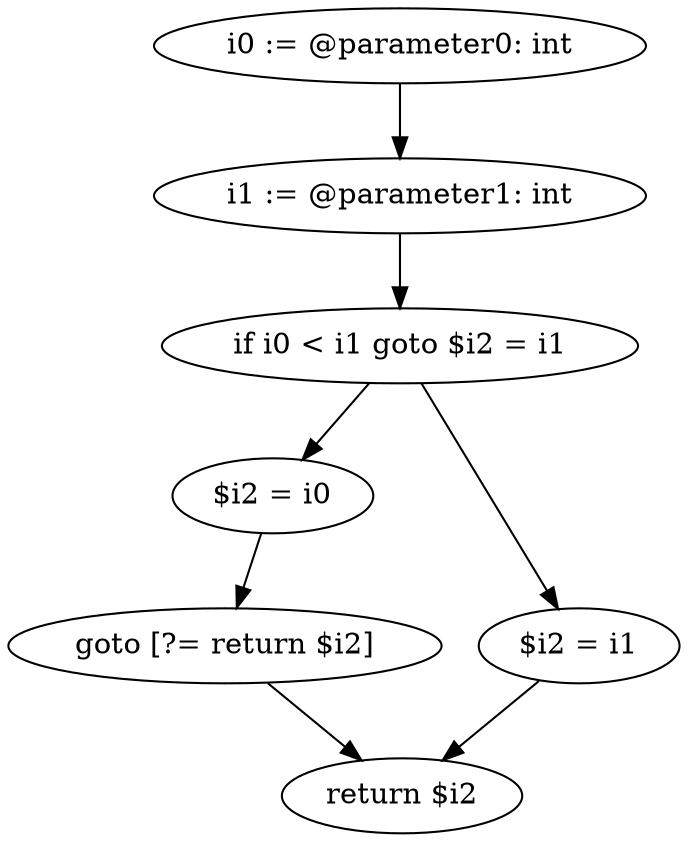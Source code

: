 digraph "unitGraph" {
    "i0 := @parameter0: int"
    "i1 := @parameter1: int"
    "if i0 < i1 goto $i2 = i1"
    "$i2 = i0"
    "goto [?= return $i2]"
    "$i2 = i1"
    "return $i2"
    "i0 := @parameter0: int"->"i1 := @parameter1: int";
    "i1 := @parameter1: int"->"if i0 < i1 goto $i2 = i1";
    "if i0 < i1 goto $i2 = i1"->"$i2 = i0";
    "if i0 < i1 goto $i2 = i1"->"$i2 = i1";
    "$i2 = i0"->"goto [?= return $i2]";
    "goto [?= return $i2]"->"return $i2";
    "$i2 = i1"->"return $i2";
}
